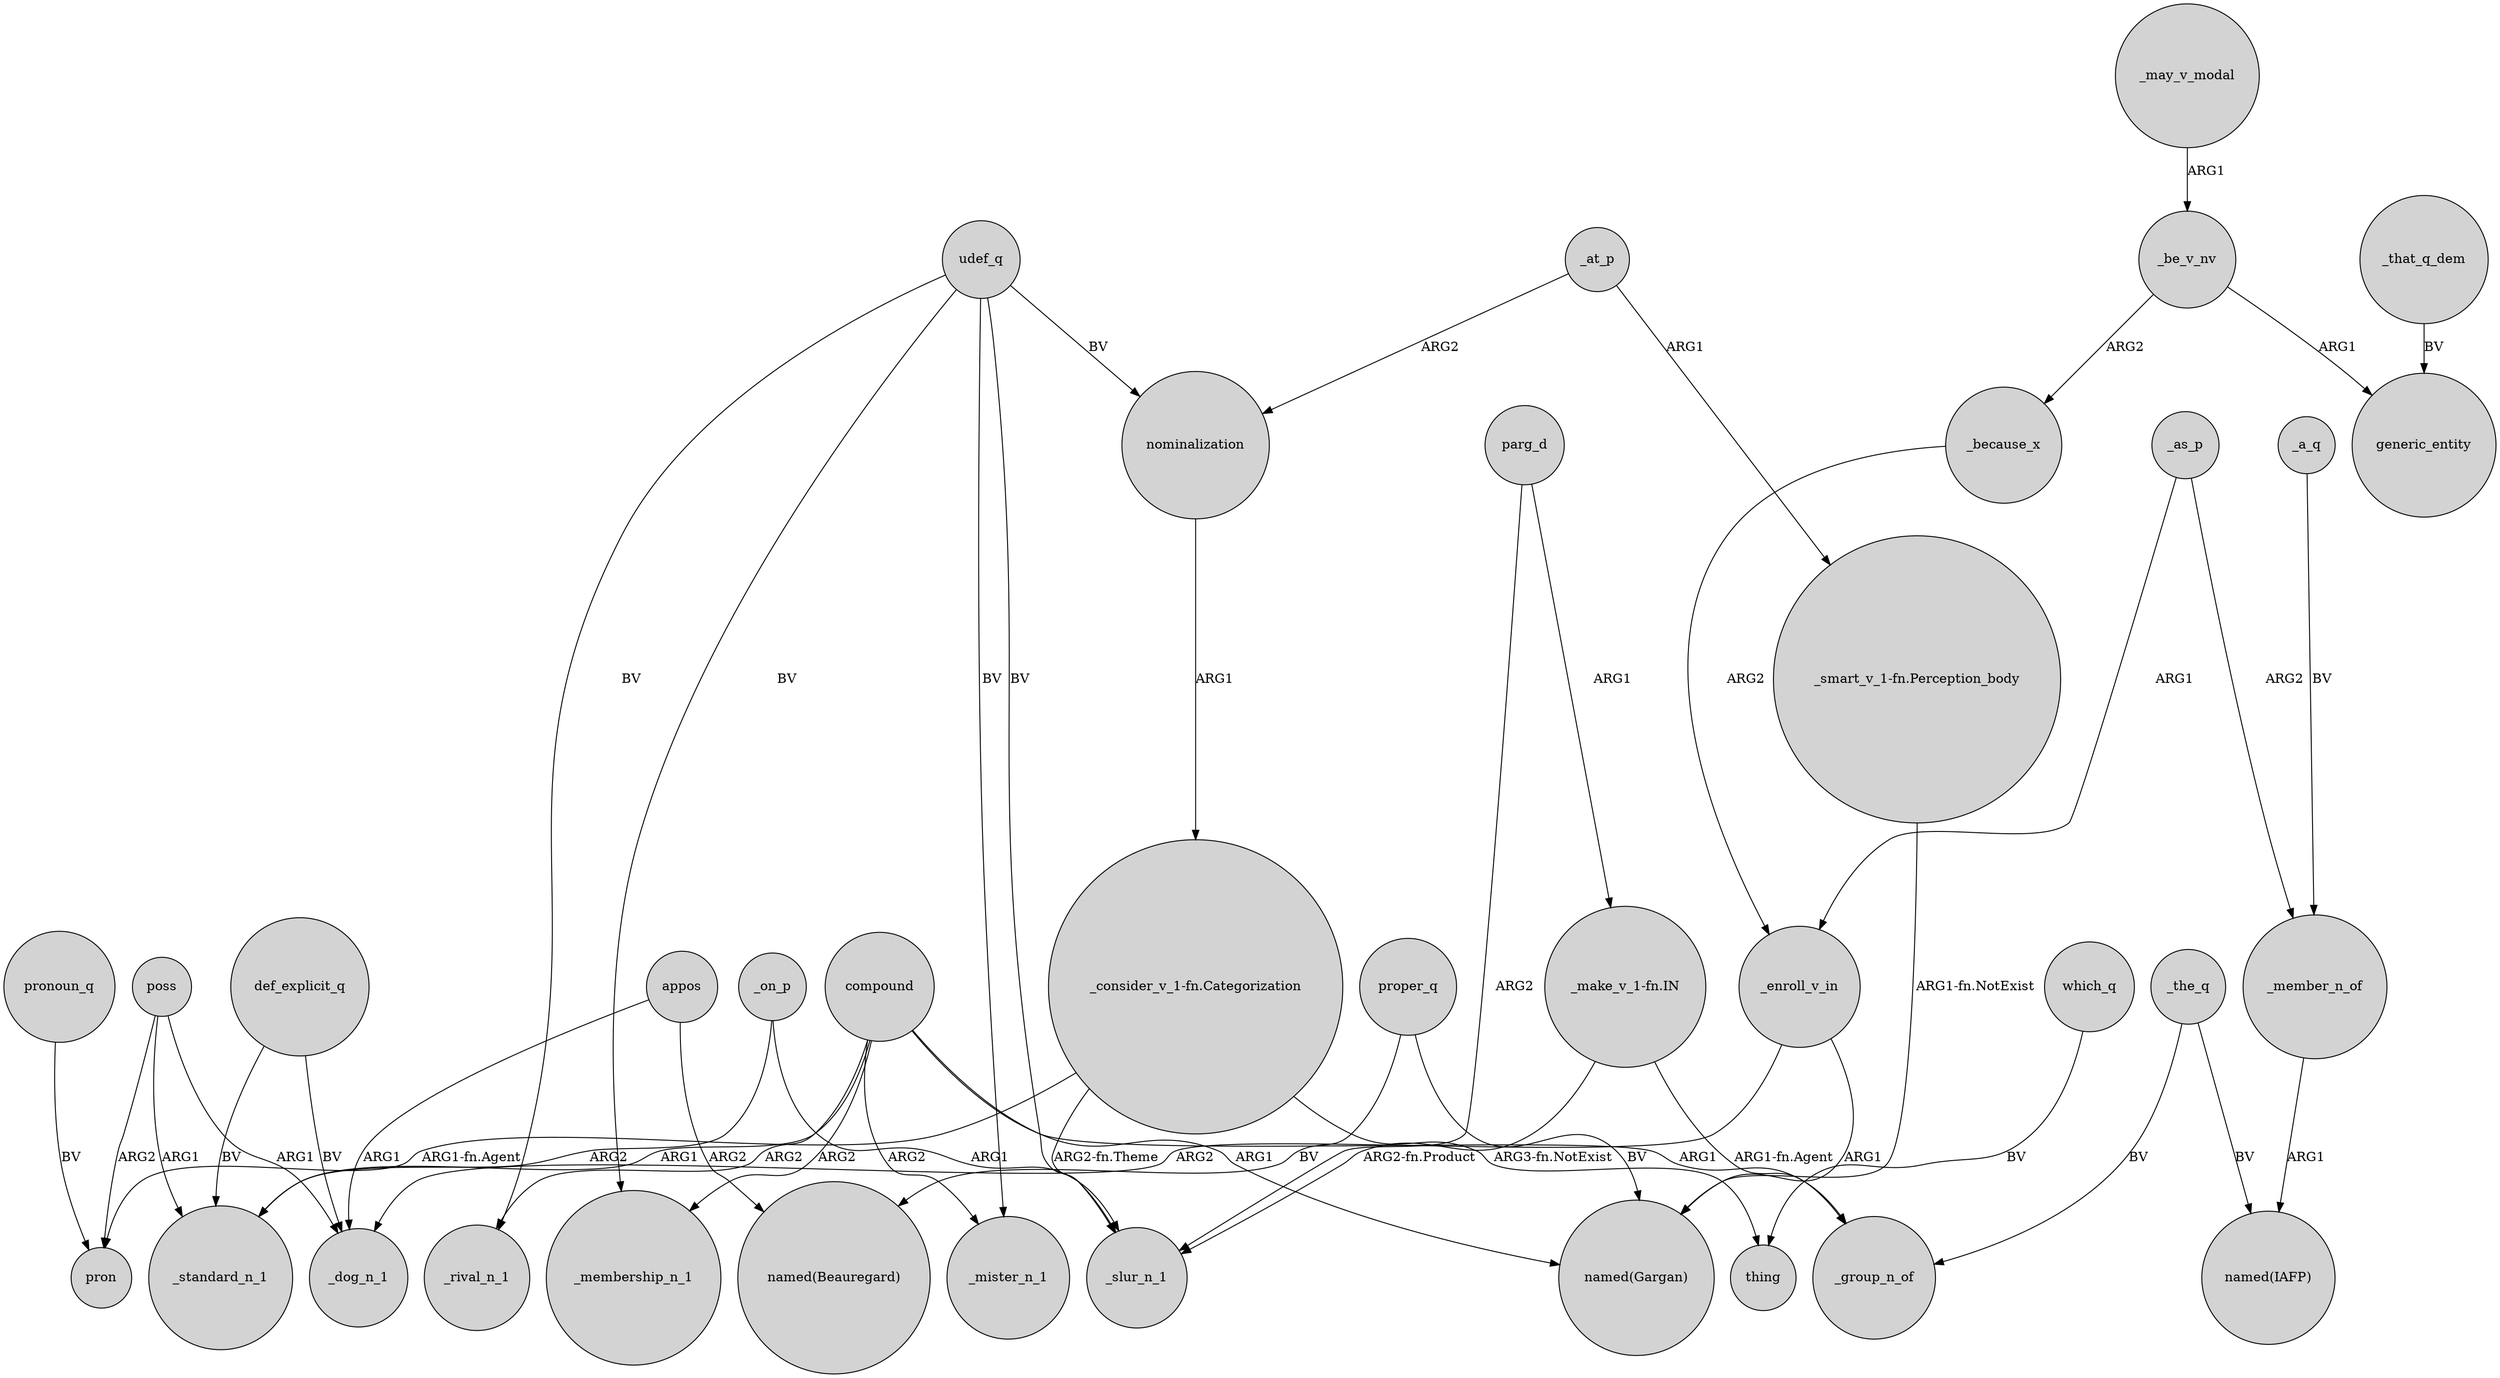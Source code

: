 digraph {
	node [shape=circle style=filled]
	"_consider_v_1-fn.Categorization" -> pron [label="ARG1-fn.Agent"]
	udef_q -> _slur_n_1 [label=BV]
	udef_q -> _membership_n_1 [label=BV]
	_as_p -> _member_n_of [label=ARG2]
	def_explicit_q -> _standard_n_1 [label=BV]
	_may_v_modal -> _be_v_nv [label=ARG1]
	poss -> pron [label=ARG2]
	"_make_v_1-fn.IN" -> _slur_n_1 [label="ARG2-fn.Product"]
	_that_q_dem -> generic_entity [label=BV]
	compound -> _mister_n_1 [label=ARG2]
	"_make_v_1-fn.IN" -> _group_n_of [label="ARG1-fn.Agent"]
	udef_q -> _mister_n_1 [label=BV]
	_enroll_v_in -> "named(Gargan)" [label=ARG1]
	appos -> _dog_n_1 [label=ARG1]
	nominalization -> "_consider_v_1-fn.Categorization" [label=ARG1]
	_the_q -> _group_n_of [label=BV]
	def_explicit_q -> _dog_n_1 [label=BV]
	_as_p -> _enroll_v_in [label=ARG1]
	"_smart_v_1-fn.Perception_body" -> "named(Gargan)" [label="ARG1-fn.NotExist"]
	poss -> _dog_n_1 [label=ARG1]
	"_consider_v_1-fn.Categorization" -> thing [label="ARG3-fn.NotExist"]
	compound -> _membership_n_1 [label=ARG2]
	pronoun_q -> pron [label=BV]
	compound -> _rival_n_1 [label=ARG2]
	_be_v_nv -> _because_x [label=ARG2]
	"_consider_v_1-fn.Categorization" -> _slur_n_1 [label="ARG2-fn.Theme"]
	_because_x -> _enroll_v_in [label=ARG2]
	proper_q -> "named(Gargan)" [label=BV]
	proper_q -> "named(Beauregard)" [label=BV]
	_member_n_of -> "named(IAFP)" [label=ARG1]
	udef_q -> nominalization [label=BV]
	_at_p -> nominalization [label=ARG2]
	_at_p -> "_smart_v_1-fn.Perception_body" [label=ARG1]
	_on_p -> _standard_n_1 [label=ARG2]
	parg_d -> "_make_v_1-fn.IN" [label=ARG1]
	udef_q -> _rival_n_1 [label=BV]
	compound -> "named(Gargan)" [label=ARG1]
	_enroll_v_in -> _dog_n_1 [label=ARG2]
	_be_v_nv -> generic_entity [label=ARG1]
	parg_d -> _slur_n_1 [label=ARG2]
	_the_q -> "named(IAFP)" [label=BV]
	appos -> "named(Beauregard)" [label=ARG2]
	_on_p -> _slur_n_1 [label=ARG1]
	compound -> _standard_n_1 [label=ARG1]
	poss -> _standard_n_1 [label=ARG1]
	_a_q -> _member_n_of [label=BV]
	compound -> _group_n_of [label=ARG1]
	which_q -> thing [label=BV]
}
